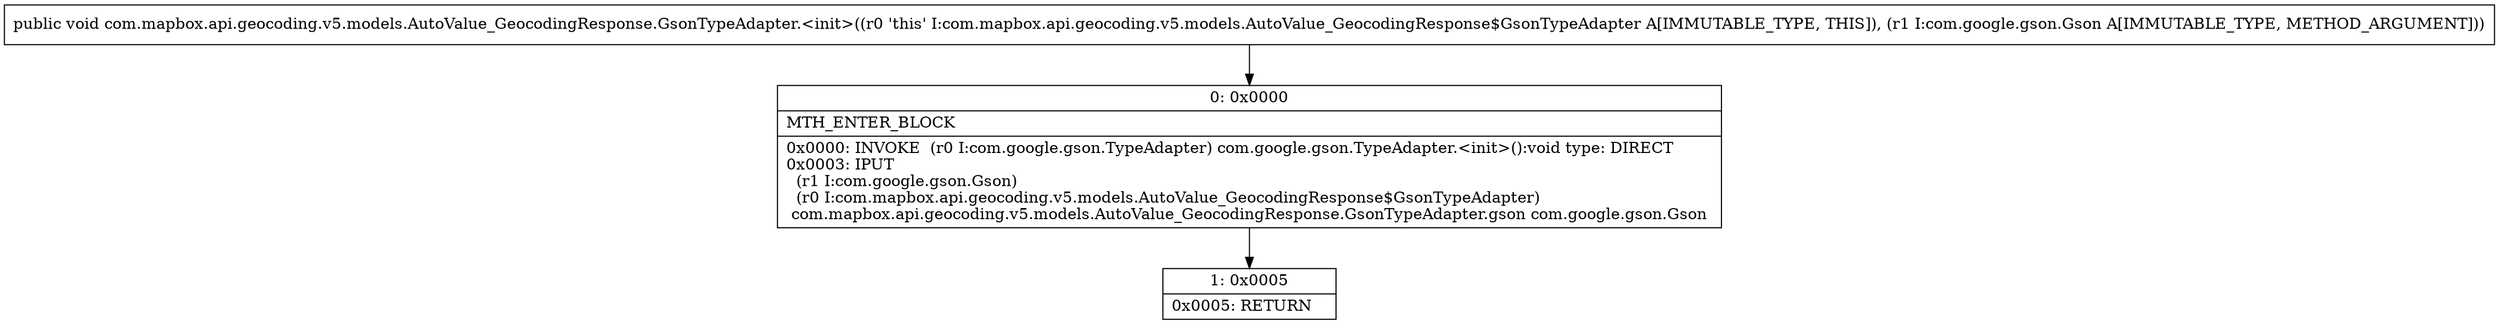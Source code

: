 digraph "CFG forcom.mapbox.api.geocoding.v5.models.AutoValue_GeocodingResponse.GsonTypeAdapter.\<init\>(Lcom\/google\/gson\/Gson;)V" {
Node_0 [shape=record,label="{0\:\ 0x0000|MTH_ENTER_BLOCK\l|0x0000: INVOKE  (r0 I:com.google.gson.TypeAdapter) com.google.gson.TypeAdapter.\<init\>():void type: DIRECT \l0x0003: IPUT  \l  (r1 I:com.google.gson.Gson)\l  (r0 I:com.mapbox.api.geocoding.v5.models.AutoValue_GeocodingResponse$GsonTypeAdapter)\l com.mapbox.api.geocoding.v5.models.AutoValue_GeocodingResponse.GsonTypeAdapter.gson com.google.gson.Gson \l}"];
Node_1 [shape=record,label="{1\:\ 0x0005|0x0005: RETURN   \l}"];
MethodNode[shape=record,label="{public void com.mapbox.api.geocoding.v5.models.AutoValue_GeocodingResponse.GsonTypeAdapter.\<init\>((r0 'this' I:com.mapbox.api.geocoding.v5.models.AutoValue_GeocodingResponse$GsonTypeAdapter A[IMMUTABLE_TYPE, THIS]), (r1 I:com.google.gson.Gson A[IMMUTABLE_TYPE, METHOD_ARGUMENT])) }"];
MethodNode -> Node_0;
Node_0 -> Node_1;
}

